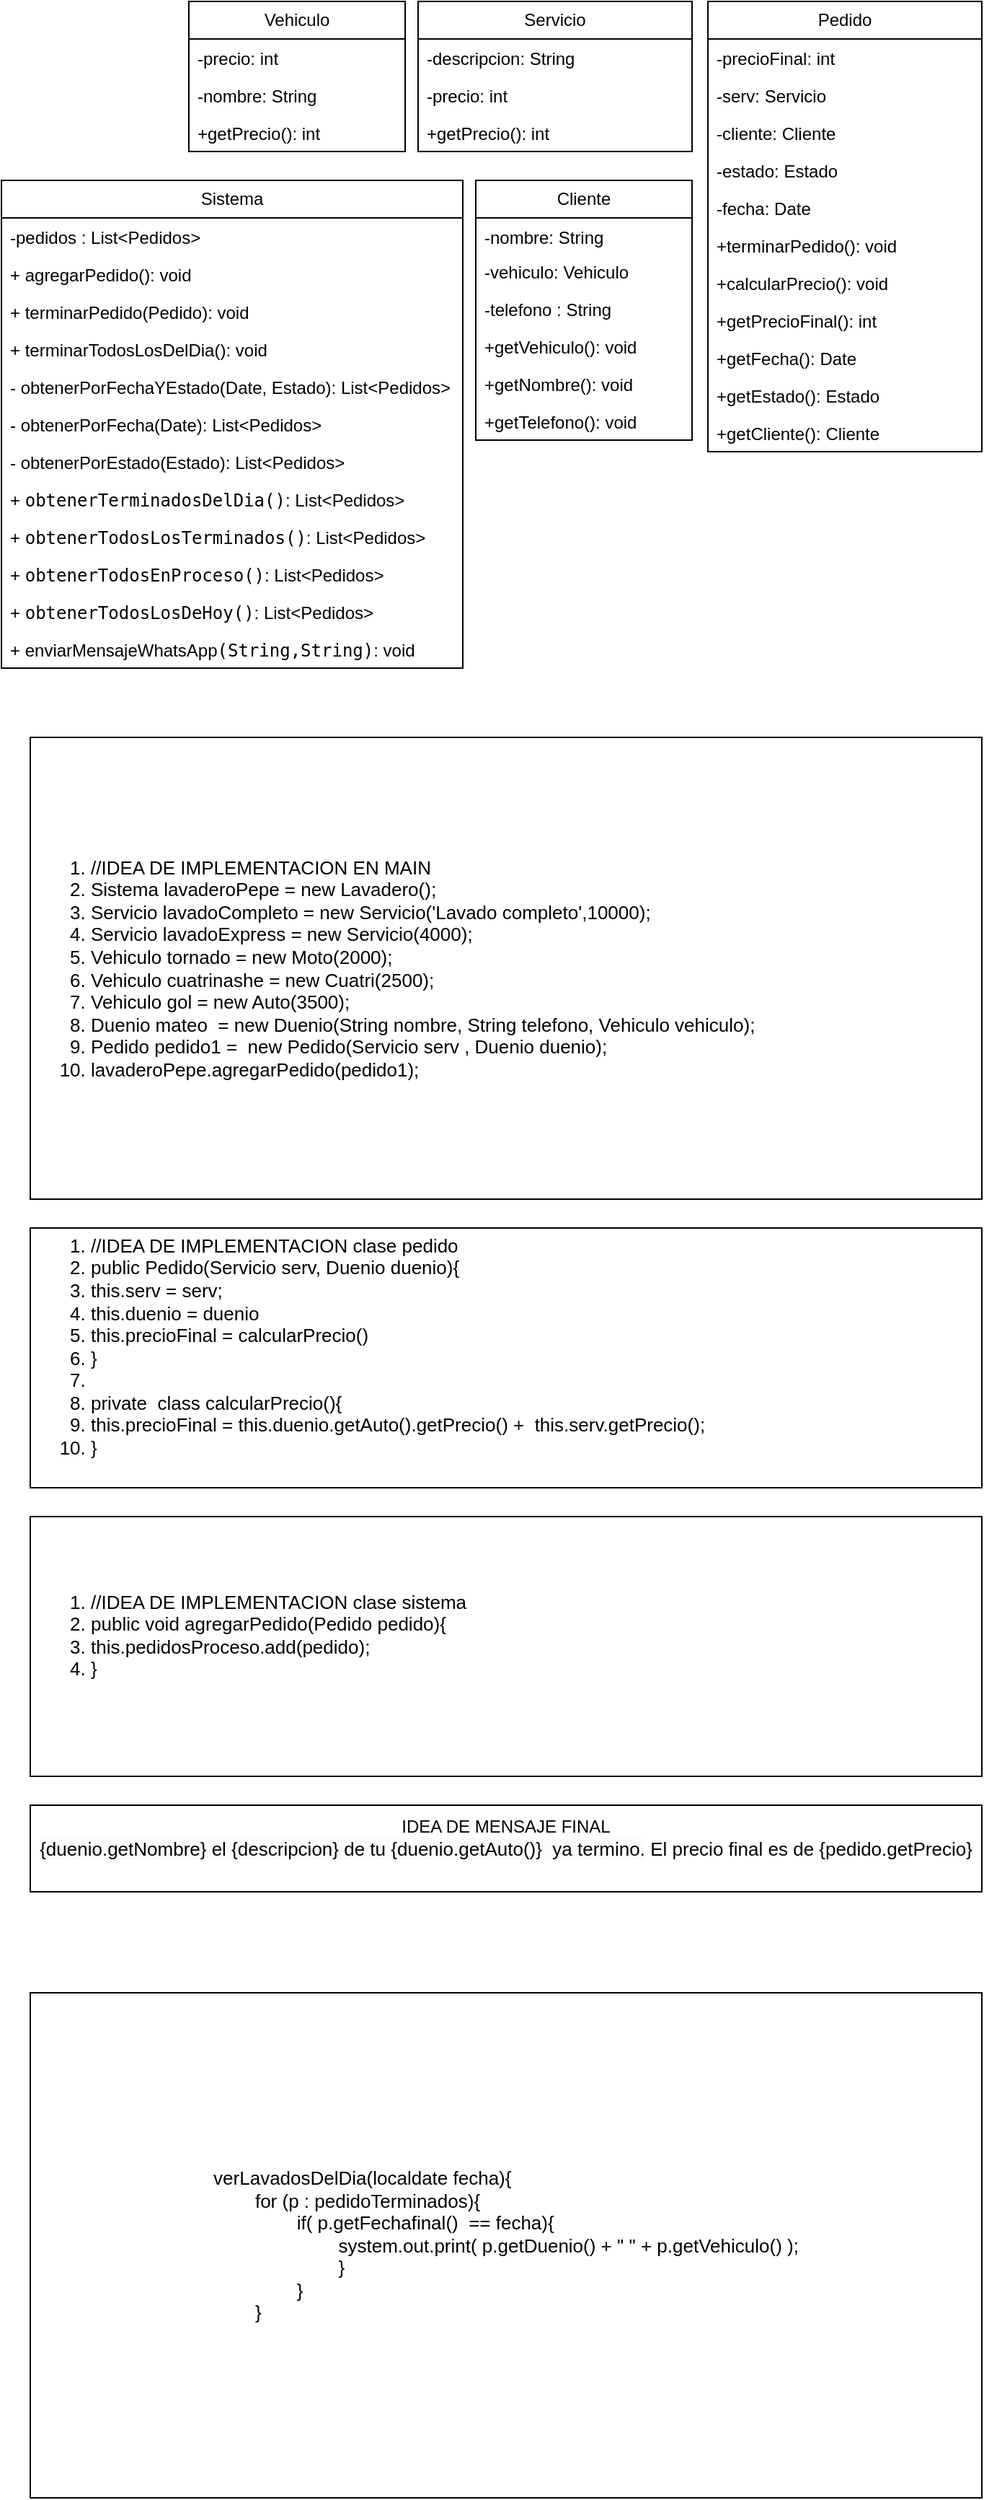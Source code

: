 <mxfile version="24.5.4" type="github">
  <diagram name="Página-1" id="CkxE3yKQA0i2UnwM9u5i">
    <mxGraphModel dx="1147" dy="597" grid="1" gridSize="10" guides="1" tooltips="1" connect="1" arrows="1" fold="1" page="1" pageScale="1" pageWidth="827" pageHeight="1169" math="0" shadow="0">
      <root>
        <mxCell id="0" />
        <mxCell id="1" parent="0" />
        <mxCell id="MSu1woiN6aCO-VKqVVvc-2" value="Vehiculo" style="swimlane;fontStyle=0;childLayout=stackLayout;horizontal=1;startSize=26;fillColor=none;horizontalStack=0;resizeParent=1;resizeParentMax=0;resizeLast=0;collapsible=1;marginBottom=0;whiteSpace=wrap;html=1;" parent="1" vertex="1">
          <mxGeometry x="140" y="80" width="150" height="104" as="geometry" />
        </mxCell>
        <mxCell id="6mT3PXopwbZAH2ROb1fR-1" value="-precio: int" style="text;strokeColor=none;fillColor=none;align=left;verticalAlign=top;spacingLeft=4;spacingRight=4;overflow=hidden;rotatable=0;points=[[0,0.5],[1,0.5]];portConstraint=eastwest;whiteSpace=wrap;html=1;" vertex="1" parent="MSu1woiN6aCO-VKqVVvc-2">
          <mxGeometry y="26" width="150" height="26" as="geometry" />
        </mxCell>
        <mxCell id="MSu1woiN6aCO-VKqVVvc-29" value="-nombre: String" style="text;strokeColor=none;fillColor=none;align=left;verticalAlign=top;spacingLeft=4;spacingRight=4;overflow=hidden;rotatable=0;points=[[0,0.5],[1,0.5]];portConstraint=eastwest;whiteSpace=wrap;html=1;" parent="MSu1woiN6aCO-VKqVVvc-2" vertex="1">
          <mxGeometry y="52" width="150" height="26" as="geometry" />
        </mxCell>
        <mxCell id="MSu1woiN6aCO-VKqVVvc-52" value="+getPrecio(): int" style="text;strokeColor=none;fillColor=none;align=left;verticalAlign=top;spacingLeft=4;spacingRight=4;overflow=hidden;rotatable=0;points=[[0,0.5],[1,0.5]];portConstraint=eastwest;whiteSpace=wrap;html=1;" parent="MSu1woiN6aCO-VKqVVvc-2" vertex="1">
          <mxGeometry y="78" width="150" height="26" as="geometry" />
        </mxCell>
        <mxCell id="MSu1woiN6aCO-VKqVVvc-6" value="Cliente" style="swimlane;fontStyle=0;childLayout=stackLayout;horizontal=1;startSize=26;fillColor=none;horizontalStack=0;resizeParent=1;resizeParentMax=0;resizeLast=0;collapsible=1;marginBottom=0;whiteSpace=wrap;html=1;" parent="1" vertex="1">
          <mxGeometry x="339" y="204" width="150" height="180" as="geometry" />
        </mxCell>
        <mxCell id="MSu1woiN6aCO-VKqVVvc-26" value="-nombre: String" style="text;strokeColor=none;fillColor=none;align=left;verticalAlign=top;spacingLeft=4;spacingRight=4;overflow=hidden;rotatable=0;points=[[0,0.5],[1,0.5]];portConstraint=eastwest;whiteSpace=wrap;html=1;" parent="MSu1woiN6aCO-VKqVVvc-6" vertex="1">
          <mxGeometry y="26" width="150" height="24" as="geometry" />
        </mxCell>
        <mxCell id="MSu1woiN6aCO-VKqVVvc-7" value="-vehiculo: Vehiculo&lt;div&gt;&lt;br&gt;&lt;/div&gt;" style="text;strokeColor=none;fillColor=none;align=left;verticalAlign=top;spacingLeft=4;spacingRight=4;overflow=hidden;rotatable=0;points=[[0,0.5],[1,0.5]];portConstraint=eastwest;whiteSpace=wrap;html=1;" parent="MSu1woiN6aCO-VKqVVvc-6" vertex="1">
          <mxGeometry y="50" width="150" height="26" as="geometry" />
        </mxCell>
        <mxCell id="MSu1woiN6aCO-VKqVVvc-25" value="-telefono : String" style="text;strokeColor=none;fillColor=none;align=left;verticalAlign=top;spacingLeft=4;spacingRight=4;overflow=hidden;rotatable=0;points=[[0,0.5],[1,0.5]];portConstraint=eastwest;whiteSpace=wrap;html=1;" parent="MSu1woiN6aCO-VKqVVvc-6" vertex="1">
          <mxGeometry y="76" width="150" height="26" as="geometry" />
        </mxCell>
        <mxCell id="MSu1woiN6aCO-VKqVVvc-54" value="&lt;div&gt;+getVehiculo(): void&lt;/div&gt;" style="text;strokeColor=none;fillColor=none;align=left;verticalAlign=top;spacingLeft=4;spacingRight=4;overflow=hidden;rotatable=0;points=[[0,0.5],[1,0.5]];portConstraint=eastwest;whiteSpace=wrap;html=1;" parent="MSu1woiN6aCO-VKqVVvc-6" vertex="1">
          <mxGeometry y="102" width="150" height="26" as="geometry" />
        </mxCell>
        <mxCell id="MSu1woiN6aCO-VKqVVvc-53" value="&lt;div&gt;+getNombre(): void&lt;/div&gt;" style="text;strokeColor=none;fillColor=none;align=left;verticalAlign=top;spacingLeft=4;spacingRight=4;overflow=hidden;rotatable=0;points=[[0,0.5],[1,0.5]];portConstraint=eastwest;whiteSpace=wrap;html=1;" parent="MSu1woiN6aCO-VKqVVvc-6" vertex="1">
          <mxGeometry y="128" width="150" height="26" as="geometry" />
        </mxCell>
        <mxCell id="MSu1woiN6aCO-VKqVVvc-55" value="&lt;div&gt;+getTelefono(): void&lt;/div&gt;" style="text;strokeColor=none;fillColor=none;align=left;verticalAlign=top;spacingLeft=4;spacingRight=4;overflow=hidden;rotatable=0;points=[[0,0.5],[1,0.5]];portConstraint=eastwest;whiteSpace=wrap;html=1;" parent="MSu1woiN6aCO-VKqVVvc-6" vertex="1">
          <mxGeometry y="154" width="150" height="26" as="geometry" />
        </mxCell>
        <mxCell id="MSu1woiN6aCO-VKqVVvc-9" value="Sistema" style="swimlane;fontStyle=0;childLayout=stackLayout;horizontal=1;startSize=26;fillColor=none;horizontalStack=0;resizeParent=1;resizeParentMax=0;resizeLast=0;collapsible=1;marginBottom=0;whiteSpace=wrap;html=1;" parent="1" vertex="1">
          <mxGeometry x="10" y="204" width="320" height="338" as="geometry" />
        </mxCell>
        <mxCell id="6mT3PXopwbZAH2ROb1fR-9" value="-pedidos : List&amp;lt;Pedidos&amp;gt;" style="text;strokeColor=none;fillColor=none;align=left;verticalAlign=top;spacingLeft=4;spacingRight=4;overflow=hidden;rotatable=0;points=[[0,0.5],[1,0.5]];portConstraint=eastwest;whiteSpace=wrap;html=1;" vertex="1" parent="MSu1woiN6aCO-VKqVVvc-9">
          <mxGeometry y="26" width="320" height="26" as="geometry" />
        </mxCell>
        <mxCell id="MSu1woiN6aCO-VKqVVvc-45" value="+ agregarPedido(): void" style="text;strokeColor=none;fillColor=none;align=left;verticalAlign=top;spacingLeft=4;spacingRight=4;overflow=hidden;rotatable=0;points=[[0,0.5],[1,0.5]];portConstraint=eastwest;whiteSpace=wrap;html=1;" parent="MSu1woiN6aCO-VKqVVvc-9" vertex="1">
          <mxGeometry y="52" width="320" height="26" as="geometry" />
        </mxCell>
        <mxCell id="MSu1woiN6aCO-VKqVVvc-59" value="+ terminarPedido(Pedido): void" style="text;strokeColor=none;fillColor=none;align=left;verticalAlign=top;spacingLeft=4;spacingRight=4;overflow=hidden;rotatable=0;points=[[0,0.5],[1,0.5]];portConstraint=eastwest;whiteSpace=wrap;html=1;" parent="MSu1woiN6aCO-VKqVVvc-9" vertex="1">
          <mxGeometry y="78" width="320" height="26" as="geometry" />
        </mxCell>
        <mxCell id="6mT3PXopwbZAH2ROb1fR-10" value="+ terminarTodosLosDelDia(): void" style="text;strokeColor=none;fillColor=none;align=left;verticalAlign=top;spacingLeft=4;spacingRight=4;overflow=hidden;rotatable=0;points=[[0,0.5],[1,0.5]];portConstraint=eastwest;whiteSpace=wrap;html=1;" vertex="1" parent="MSu1woiN6aCO-VKqVVvc-9">
          <mxGeometry y="104" width="320" height="26" as="geometry" />
        </mxCell>
        <mxCell id="6mT3PXopwbZAH2ROb1fR-11" value="- obtenerPorFechaYEstado(Date, Estado): List&amp;lt;Pedidos&amp;gt;" style="text;strokeColor=none;fillColor=none;align=left;verticalAlign=top;spacingLeft=4;spacingRight=4;overflow=hidden;rotatable=0;points=[[0,0.5],[1,0.5]];portConstraint=eastwest;whiteSpace=wrap;html=1;" vertex="1" parent="MSu1woiN6aCO-VKqVVvc-9">
          <mxGeometry y="130" width="320" height="26" as="geometry" />
        </mxCell>
        <mxCell id="6mT3PXopwbZAH2ROb1fR-13" value="- obtenerPorFecha(Date): List&amp;lt;Pedidos&amp;gt;" style="text;strokeColor=none;fillColor=none;align=left;verticalAlign=top;spacingLeft=4;spacingRight=4;overflow=hidden;rotatable=0;points=[[0,0.5],[1,0.5]];portConstraint=eastwest;whiteSpace=wrap;html=1;" vertex="1" parent="MSu1woiN6aCO-VKqVVvc-9">
          <mxGeometry y="156" width="320" height="26" as="geometry" />
        </mxCell>
        <mxCell id="6mT3PXopwbZAH2ROb1fR-12" value="- obtenerPorEstado(Estado): List&amp;lt;Pedidos&amp;gt;" style="text;strokeColor=none;fillColor=none;align=left;verticalAlign=top;spacingLeft=4;spacingRight=4;overflow=hidden;rotatable=0;points=[[0,0.5],[1,0.5]];portConstraint=eastwest;whiteSpace=wrap;html=1;" vertex="1" parent="MSu1woiN6aCO-VKqVVvc-9">
          <mxGeometry y="182" width="320" height="26" as="geometry" />
        </mxCell>
        <mxCell id="6mT3PXopwbZAH2ROb1fR-15" value="+&amp;nbsp;&lt;span style=&quot;font-family: &amp;quot;JetBrains Mono&amp;quot;, monospace;&quot;&gt;obtenerTerminadosDelDia&lt;/span&gt;&lt;span style=&quot;font-family: &amp;quot;JetBrains Mono&amp;quot;, monospace;&quot;&gt;()&lt;/span&gt;&lt;span style=&quot;background-color: initial;&quot;&gt;: List&amp;lt;Pedidos&amp;gt;&lt;/span&gt;" style="text;strokeColor=none;fillColor=none;align=left;verticalAlign=top;spacingLeft=4;spacingRight=4;overflow=hidden;rotatable=0;points=[[0,0.5],[1,0.5]];portConstraint=eastwest;whiteSpace=wrap;html=1;" vertex="1" parent="MSu1woiN6aCO-VKqVVvc-9">
          <mxGeometry y="208" width="320" height="26" as="geometry" />
        </mxCell>
        <mxCell id="6mT3PXopwbZAH2ROb1fR-14" value="+&amp;nbsp;&lt;span style=&quot;font-family: &amp;quot;JetBrains Mono&amp;quot;, monospace;&quot;&gt;obtenerTodosLosTerminados&lt;/span&gt;&lt;span style=&quot;font-family: &amp;quot;JetBrains Mono&amp;quot;, monospace;&quot;&gt;()&lt;/span&gt;&lt;span style=&quot;background-color: initial;&quot;&gt;: List&amp;lt;Pedidos&amp;gt;&lt;/span&gt;" style="text;strokeColor=none;fillColor=none;align=left;verticalAlign=top;spacingLeft=4;spacingRight=4;overflow=hidden;rotatable=0;points=[[0,0.5],[1,0.5]];portConstraint=eastwest;whiteSpace=wrap;html=1;" vertex="1" parent="MSu1woiN6aCO-VKqVVvc-9">
          <mxGeometry y="234" width="320" height="26" as="geometry" />
        </mxCell>
        <mxCell id="6mT3PXopwbZAH2ROb1fR-16" value="+&amp;nbsp;&lt;span style=&quot;font-family: &amp;quot;JetBrains Mono&amp;quot;, monospace;&quot;&gt;obtenerTodosEnProceso&lt;/span&gt;&lt;span style=&quot;font-family: &amp;quot;JetBrains Mono&amp;quot;, monospace;&quot;&gt;()&lt;/span&gt;&lt;span style=&quot;background-color: initial;&quot;&gt;: List&amp;lt;Pedidos&amp;gt;&lt;/span&gt;" style="text;strokeColor=none;fillColor=none;align=left;verticalAlign=top;spacingLeft=4;spacingRight=4;overflow=hidden;rotatable=0;points=[[0,0.5],[1,0.5]];portConstraint=eastwest;whiteSpace=wrap;html=1;" vertex="1" parent="MSu1woiN6aCO-VKqVVvc-9">
          <mxGeometry y="260" width="320" height="26" as="geometry" />
        </mxCell>
        <mxCell id="6mT3PXopwbZAH2ROb1fR-18" value="+&amp;nbsp;&lt;span style=&quot;font-family: &amp;quot;JetBrains Mono&amp;quot;, monospace;&quot;&gt;obtenerTodosLosDeHoy&lt;/span&gt;&lt;span style=&quot;font-family: &amp;quot;JetBrains Mono&amp;quot;, monospace;&quot;&gt;()&lt;/span&gt;&lt;span style=&quot;background-color: initial;&quot;&gt;: List&amp;lt;Pedidos&amp;gt;&lt;/span&gt;" style="text;strokeColor=none;fillColor=none;align=left;verticalAlign=top;spacingLeft=4;spacingRight=4;overflow=hidden;rotatable=0;points=[[0,0.5],[1,0.5]];portConstraint=eastwest;whiteSpace=wrap;html=1;" vertex="1" parent="MSu1woiN6aCO-VKqVVvc-9">
          <mxGeometry y="286" width="320" height="26" as="geometry" />
        </mxCell>
        <mxCell id="6mT3PXopwbZAH2ROb1fR-17" value="+ enviarMensajeWhatsApp&lt;span style=&quot;font-family: &amp;quot;JetBrains Mono&amp;quot;, monospace;&quot;&gt;(String,String)&lt;/span&gt;&lt;span style=&quot;background-color: initial;&quot;&gt;: void&lt;/span&gt;" style="text;strokeColor=none;fillColor=none;align=left;verticalAlign=top;spacingLeft=4;spacingRight=4;overflow=hidden;rotatable=0;points=[[0,0.5],[1,0.5]];portConstraint=eastwest;whiteSpace=wrap;html=1;" vertex="1" parent="MSu1woiN6aCO-VKqVVvc-9">
          <mxGeometry y="312" width="320" height="26" as="geometry" />
        </mxCell>
        <mxCell id="MSu1woiN6aCO-VKqVVvc-12" value="Pedido" style="swimlane;fontStyle=0;childLayout=stackLayout;horizontal=1;startSize=26;fillColor=none;horizontalStack=0;resizeParent=1;resizeParentMax=0;resizeLast=0;collapsible=1;marginBottom=0;whiteSpace=wrap;html=1;" parent="1" vertex="1">
          <mxGeometry x="500" y="80" width="190" height="312" as="geometry" />
        </mxCell>
        <mxCell id="MSu1woiN6aCO-VKqVVvc-43" value="-precioFinal: int" style="text;strokeColor=none;fillColor=none;align=left;verticalAlign=top;spacingLeft=4;spacingRight=4;overflow=hidden;rotatable=0;points=[[0,0.5],[1,0.5]];portConstraint=eastwest;whiteSpace=wrap;html=1;" parent="MSu1woiN6aCO-VKqVVvc-12" vertex="1">
          <mxGeometry y="26" width="190" height="26" as="geometry" />
        </mxCell>
        <mxCell id="MSu1woiN6aCO-VKqVVvc-46" value="-serv: Servicio" style="text;strokeColor=none;fillColor=none;align=left;verticalAlign=top;spacingLeft=4;spacingRight=4;overflow=hidden;rotatable=0;points=[[0,0.5],[1,0.5]];portConstraint=eastwest;whiteSpace=wrap;html=1;" parent="MSu1woiN6aCO-VKqVVvc-12" vertex="1">
          <mxGeometry y="52" width="190" height="26" as="geometry" />
        </mxCell>
        <mxCell id="MSu1woiN6aCO-VKqVVvc-47" value="-cliente: Cliente" style="text;strokeColor=none;fillColor=none;align=left;verticalAlign=top;spacingLeft=4;spacingRight=4;overflow=hidden;rotatable=0;points=[[0,0.5],[1,0.5]];portConstraint=eastwest;whiteSpace=wrap;html=1;" parent="MSu1woiN6aCO-VKqVVvc-12" vertex="1">
          <mxGeometry y="78" width="190" height="26" as="geometry" />
        </mxCell>
        <mxCell id="MSu1woiN6aCO-VKqVVvc-63" value="&lt;div&gt;-estado: Estado&lt;/div&gt;" style="text;strokeColor=none;fillColor=none;align=left;verticalAlign=top;spacingLeft=4;spacingRight=4;overflow=hidden;rotatable=0;points=[[0,0.5],[1,0.5]];portConstraint=eastwest;whiteSpace=wrap;html=1;" parent="MSu1woiN6aCO-VKqVVvc-12" vertex="1">
          <mxGeometry y="104" width="190" height="26" as="geometry" />
        </mxCell>
        <mxCell id="MSu1woiN6aCO-VKqVVvc-64" value="-fecha&lt;span style=&quot;color: rgba(0, 0, 0, 0); font-family: monospace; font-size: 0px; text-wrap: nowrap;&quot;&gt;3CmxGraphModel%3E%3Croot%3E%3CmxCell%20id%3D%220%22%2F%3E%3CmxCell%20id%3D%221%22%20parent%3D%220%22%2F%3E%3CmxCell%20id%3D%222%22%20value%3D%22-duenio%3A%20Duenio%22%20style%3D%22text%3BstrokeColor%3Dnone%3BfillColor%3Dnone%3Balign%3Dleft%3BverticalAlign%3Dtop%3BspacingLeft%3D4%3BspacingRight%3D4%3Boverflow%3Dhidden%3Brotatable%3D0%3Bpoints%3D%5B%5B0%2C0.5%5D%2C%5B1%2C0.5%5D%5D%3BportConstraint%3Deastwest%3BwhiteSpace%3Dwrap%3Bhtml%3D1%3B%22%20vertex%3D%221%22%20parent%3D%221%22%3E%3CmxGeometry%20x%3D%22280%22%20y%3D%22408%22%20width%3D%22190%22%20height%3D%2226%22%20as%3D%22geometry%22%2F%3E%3C%2FmxCell%3E%3C%2Froot%3E%3C%2FmxGraphModel%3E&lt;/span&gt;: Date&lt;div&gt;&lt;br&gt;&lt;/div&gt;" style="text;strokeColor=none;fillColor=none;align=left;verticalAlign=top;spacingLeft=4;spacingRight=4;overflow=hidden;rotatable=0;points=[[0,0.5],[1,0.5]];portConstraint=eastwest;whiteSpace=wrap;html=1;" parent="MSu1woiN6aCO-VKqVVvc-12" vertex="1">
          <mxGeometry y="130" width="190" height="26" as="geometry" />
        </mxCell>
        <mxCell id="MSu1woiN6aCO-VKqVVvc-44" value="+terminarPedido(): void" style="text;strokeColor=none;fillColor=none;align=left;verticalAlign=top;spacingLeft=4;spacingRight=4;overflow=hidden;rotatable=0;points=[[0,0.5],[1,0.5]];portConstraint=eastwest;whiteSpace=wrap;html=1;" parent="MSu1woiN6aCO-VKqVVvc-12" vertex="1">
          <mxGeometry y="156" width="190" height="26" as="geometry" />
        </mxCell>
        <mxCell id="6mT3PXopwbZAH2ROb1fR-4" value="+calcularPrecio(): void" style="text;strokeColor=none;fillColor=none;align=left;verticalAlign=top;spacingLeft=4;spacingRight=4;overflow=hidden;rotatable=0;points=[[0,0.5],[1,0.5]];portConstraint=eastwest;whiteSpace=wrap;html=1;" vertex="1" parent="MSu1woiN6aCO-VKqVVvc-12">
          <mxGeometry y="182" width="190" height="26" as="geometry" />
        </mxCell>
        <mxCell id="6mT3PXopwbZAH2ROb1fR-6" value="+getPrecioFinal(): int" style="text;strokeColor=none;fillColor=none;align=left;verticalAlign=top;spacingLeft=4;spacingRight=4;overflow=hidden;rotatable=0;points=[[0,0.5],[1,0.5]];portConstraint=eastwest;whiteSpace=wrap;html=1;" vertex="1" parent="MSu1woiN6aCO-VKqVVvc-12">
          <mxGeometry y="208" width="190" height="26" as="geometry" />
        </mxCell>
        <mxCell id="6mT3PXopwbZAH2ROb1fR-7" value="+getFecha(): Date" style="text;strokeColor=none;fillColor=none;align=left;verticalAlign=top;spacingLeft=4;spacingRight=4;overflow=hidden;rotatable=0;points=[[0,0.5],[1,0.5]];portConstraint=eastwest;whiteSpace=wrap;html=1;" vertex="1" parent="MSu1woiN6aCO-VKqVVvc-12">
          <mxGeometry y="234" width="190" height="26" as="geometry" />
        </mxCell>
        <mxCell id="6mT3PXopwbZAH2ROb1fR-5" value="+getEstado(): Estado" style="text;strokeColor=none;fillColor=none;align=left;verticalAlign=top;spacingLeft=4;spacingRight=4;overflow=hidden;rotatable=0;points=[[0,0.5],[1,0.5]];portConstraint=eastwest;whiteSpace=wrap;html=1;" vertex="1" parent="MSu1woiN6aCO-VKqVVvc-12">
          <mxGeometry y="260" width="190" height="26" as="geometry" />
        </mxCell>
        <mxCell id="6mT3PXopwbZAH2ROb1fR-8" value="+getCliente(): Cliente" style="text;strokeColor=none;fillColor=none;align=left;verticalAlign=top;spacingLeft=4;spacingRight=4;overflow=hidden;rotatable=0;points=[[0,0.5],[1,0.5]];portConstraint=eastwest;whiteSpace=wrap;html=1;" vertex="1" parent="MSu1woiN6aCO-VKqVVvc-12">
          <mxGeometry y="286" width="190" height="26" as="geometry" />
        </mxCell>
        <mxCell id="MSu1woiN6aCO-VKqVVvc-14" value="Servicio" style="swimlane;fontStyle=0;childLayout=stackLayout;horizontal=1;startSize=26;fillColor=none;horizontalStack=0;resizeParent=1;resizeParentMax=0;resizeLast=0;collapsible=1;marginBottom=0;whiteSpace=wrap;html=1;" parent="1" vertex="1">
          <mxGeometry x="299" y="80" width="190" height="104" as="geometry" />
        </mxCell>
        <mxCell id="MSu1woiN6aCO-VKqVVvc-50" value="-descripcion: String" style="text;strokeColor=none;fillColor=none;align=left;verticalAlign=top;spacingLeft=4;spacingRight=4;overflow=hidden;rotatable=0;points=[[0,0.5],[1,0.5]];portConstraint=eastwest;whiteSpace=wrap;html=1;" parent="MSu1woiN6aCO-VKqVVvc-14" vertex="1">
          <mxGeometry y="26" width="190" height="26" as="geometry" />
        </mxCell>
        <mxCell id="MSu1woiN6aCO-VKqVVvc-15" value="-precio: int" style="text;strokeColor=none;fillColor=none;align=left;verticalAlign=top;spacingLeft=4;spacingRight=4;overflow=hidden;rotatable=0;points=[[0,0.5],[1,0.5]];portConstraint=eastwest;whiteSpace=wrap;html=1;" parent="MSu1woiN6aCO-VKqVVvc-14" vertex="1">
          <mxGeometry y="52" width="190" height="26" as="geometry" />
        </mxCell>
        <mxCell id="6mT3PXopwbZAH2ROb1fR-3" value="+getPrecio(): int" style="text;strokeColor=none;fillColor=none;align=left;verticalAlign=top;spacingLeft=4;spacingRight=4;overflow=hidden;rotatable=0;points=[[0,0.5],[1,0.5]];portConstraint=eastwest;whiteSpace=wrap;html=1;" vertex="1" parent="MSu1woiN6aCO-VKqVVvc-14">
          <mxGeometry y="78" width="190" height="26" as="geometry" />
        </mxCell>
        <mxCell id="MSu1woiN6aCO-VKqVVvc-17" value="&lt;ol style=&quot;font-size: 13px;&quot;&gt;&lt;li style=&quot;font-size: 13px;&quot;&gt;&lt;span style=&quot;background-color: initial; font-size: 13px;&quot;&gt;//IDEA DE IMPLEMENTACION EN MAIN&lt;/span&gt;&lt;/li&gt;&lt;li style=&quot;font-size: 13px;&quot;&gt;&lt;span style=&quot;background-color: initial; font-size: 13px;&quot;&gt;Sistema lavaderoPepe = new Lavadero();&lt;/span&gt;&lt;/li&gt;&lt;li style=&quot;font-size: 13px;&quot;&gt;Servicio lavadoCompleto = new Servicio(&#39;Lavado completo&#39;,10000);&lt;/li&gt;&lt;li style=&quot;font-size: 13px;&quot;&gt;&lt;span style=&quot;background-color: initial; font-size: 13px;&quot;&gt;Servicio lavadoExpress = new Servicio(4000);&lt;/span&gt;&lt;/li&gt;&lt;li style=&quot;font-size: 13px;&quot;&gt;Vehiculo tornado = new Moto(2000);&lt;/li&gt;&lt;li style=&quot;font-size: 13px;&quot;&gt;Vehiculo cuatrinashe = new Cuatri(2500);&lt;/li&gt;&lt;li style=&quot;font-size: 13px;&quot;&gt;Vehiculo gol = new Auto(3500);&lt;/li&gt;&lt;li style=&quot;font-size: 13px;&quot;&gt;Duenio mateo&amp;nbsp; = new Duenio(String nombre, String telefono, Vehiculo vehiculo);&lt;/li&gt;&lt;li style=&quot;font-size: 13px;&quot;&gt;Pedido pedido1 =&amp;nbsp; new Pedido(Servicio serv , Duenio duenio);&lt;/li&gt;&lt;li style=&quot;font-size: 13px;&quot;&gt;lavaderoPepe.agregarPedido(pedido1);&lt;/li&gt;&lt;/ol&gt;" style="rounded=0;whiteSpace=wrap;html=1;align=left;fillColor=default;fontSize=13;labelPosition=center;verticalLabelPosition=middle;verticalAlign=middle;textDirection=ltr;" parent="1" vertex="1">
          <mxGeometry x="30" y="590" width="660" height="320" as="geometry" />
        </mxCell>
        <mxCell id="MSu1woiN6aCO-VKqVVvc-49" value="&lt;ol style=&quot;font-size: 13px;&quot;&gt;&lt;li style=&quot;font-size: 13px;&quot;&gt;//IDEA DE IMPLEMENTACION clase pedido&lt;/li&gt;&lt;li style=&quot;font-size: 13px;&quot;&gt;&lt;span style=&quot;background-color: initial;&quot;&gt;public Pedido(Servicio serv, Duenio duenio){&lt;/span&gt;&lt;br&gt;&lt;/li&gt;&lt;li style=&quot;font-size: 13px;&quot;&gt;this.serv = serv;&lt;/li&gt;&lt;li style=&quot;font-size: 13px;&quot;&gt;this.duenio = duenio&lt;/li&gt;&lt;li style=&quot;font-size: 13px;&quot;&gt;this.precioFinal = calcularPrecio()&lt;/li&gt;&lt;li style=&quot;font-size: 13px;&quot;&gt;}&lt;/li&gt;&lt;li style=&quot;font-size: 13px;&quot;&gt;&lt;br&gt;&lt;/li&gt;&lt;li style=&quot;font-size: 13px;&quot;&gt;private&amp;nbsp; class calcularPrecio(){&lt;/li&gt;&lt;li style=&quot;font-size: 13px;&quot;&gt;this.precioFinal = this.duenio.getAuto().getPrecio() +&amp;nbsp; this.serv.getPrecio();&lt;/li&gt;&lt;li style=&quot;font-size: 13px;&quot;&gt;}&lt;/li&gt;&lt;/ol&gt;&lt;div&gt;&lt;br&gt;&lt;/div&gt;" style="rounded=0;whiteSpace=wrap;html=1;align=left;fillColor=default;fontSize=13;labelPosition=center;verticalLabelPosition=middle;verticalAlign=middle;textDirection=ltr;" parent="1" vertex="1">
          <mxGeometry x="30" y="930" width="660" height="180" as="geometry" />
        </mxCell>
        <mxCell id="MSu1woiN6aCO-VKqVVvc-57" value="IDEA DE MENSAJE FINAL&lt;br&gt;&lt;span style=&quot;color: rgb(0, 0, 0); font-family: Helvetica; font-size: 13px; font-style: normal; font-variant-ligatures: normal; font-variant-caps: normal; font-weight: 400; letter-spacing: normal; orphans: 2; text-align: left; text-indent: 0px; text-transform: none; widows: 2; word-spacing: 0px; -webkit-text-stroke-width: 0px; white-space: normal; background-color: rgb(251, 251, 251); text-decoration-thickness: initial; text-decoration-style: initial; text-decoration-color: initial; display: inline !important; float: none;&quot;&gt;{duenio.getNombre} el {descripcion} de tu {duenio.getAuto()}&amp;nbsp; ya termino.&lt;/span&gt;&lt;span style=&quot;forced-color-adjust: none; color: rgb(0, 0, 0); font-family: Helvetica; font-size: 13px; font-style: normal; font-variant-ligatures: normal; font-variant-caps: normal; font-weight: 400; letter-spacing: normal; orphans: 2; text-align: left; text-indent: 0px; text-transform: none; widows: 2; word-spacing: 0px; -webkit-text-stroke-width: 0px; white-space: normal; background-color: initial; text-decoration-thickness: initial; text-decoration-style: initial; text-decoration-color: initial;&quot;&gt;&amp;nbsp;El precio final es de {pedido.getPrecio}&lt;/span&gt;&lt;div&gt;&lt;br/&gt;&lt;/div&gt;" style="rounded=0;whiteSpace=wrap;html=1;" parent="1" vertex="1">
          <mxGeometry x="30" y="1330" width="660" height="60" as="geometry" />
        </mxCell>
        <mxCell id="MSu1woiN6aCO-VKqVVvc-58" value="&lt;ol style=&quot;font-size: 13px;&quot;&gt;&lt;li style=&quot;font-size: 13px;&quot;&gt;//IDEA DE IMPLEMENTACION clase sistema&lt;/li&gt;&lt;li style=&quot;font-size: 13px;&quot;&gt;public void agregarPedido(Pedido pedido){&lt;/li&gt;&lt;li style=&quot;font-size: 13px;&quot;&gt;this.pedidosProceso.add(pedido);&lt;/li&gt;&lt;li style=&quot;font-size: 13px;&quot;&gt;}&lt;/li&gt;&lt;/ol&gt;&lt;div&gt;&lt;br&gt;&lt;/div&gt;" style="rounded=0;whiteSpace=wrap;html=1;align=left;fillColor=default;fontSize=13;labelPosition=center;verticalLabelPosition=middle;verticalAlign=middle;textDirection=ltr;" parent="1" vertex="1">
          <mxGeometry x="30" y="1130" width="660" height="180" as="geometry" />
        </mxCell>
        <mxCell id="MSu1woiN6aCO-VKqVVvc-65" value="&lt;div style=&quot;text-align: left;&quot;&gt;&lt;span style=&quot;font-size: 13px;&quot;&gt;verLavadosDelDia(localdate fecha){&lt;/span&gt;&lt;/div&gt;&lt;div style=&quot;text-align: left;&quot;&gt;&lt;span style=&quot;font-size: 13px;&quot;&gt;&lt;span style=&quot;white-space: pre;&quot;&gt;&#x9;&lt;/span&gt;for (p : pedidoTerminados){&lt;/span&gt;&lt;/div&gt;&lt;div style=&quot;text-align: left;&quot;&gt;&lt;span style=&quot;font-size: 13px;&quot;&gt;&lt;span style=&quot;white-space: pre;&quot;&gt;&#x9;&lt;span style=&quot;white-space: pre;&quot;&gt;&#x9;&lt;/span&gt;&lt;/span&gt;if( p.getFechafinal&lt;/span&gt;&lt;span style=&quot;font-size: 13px; background-color: initial;&quot;&gt;()&amp;nbsp; == fecha&lt;/span&gt;&lt;span style=&quot;font-size: 13px; background-color: initial;&quot;&gt;){&lt;/span&gt;&lt;/div&gt;&lt;div style=&quot;text-align: left;&quot;&gt;&lt;span style=&quot;font-size: 13px; background-color: initial;&quot;&gt;&lt;span style=&quot;white-space: pre;&quot;&gt;&#x9;&lt;span style=&quot;white-space: pre;&quot;&gt;&#x9;&lt;/span&gt;&lt;span style=&quot;white-space: pre;&quot;&gt;&#x9;&lt;/span&gt;&lt;/span&gt;system.out.print( p.getDuenio() + &quot; &quot; + p.getVehiculo() );&lt;/span&gt;&lt;/div&gt;&lt;div style=&quot;text-align: left;&quot;&gt;&lt;span style=&quot;background-color: initial; font-size: 13px;&quot;&gt;&lt;span style=&quot;white-space: pre;&quot;&gt;&#x9;&lt;span style=&quot;white-space: pre;&quot;&gt;&#x9;&lt;span style=&quot;white-space: pre;&quot;&gt;&#x9;&lt;/span&gt;&lt;/span&gt;&lt;/span&gt;}&lt;/span&gt;&lt;br&gt;&lt;/div&gt;&lt;div style=&quot;text-align: left;&quot;&gt;&lt;span style=&quot;font-size: 13px;&quot;&gt;&lt;span style=&quot;white-space: pre;&quot;&gt;&#x9;&lt;span style=&quot;white-space: pre;&quot;&gt;&#x9;&lt;/span&gt;&lt;/span&gt;}&lt;/span&gt;&lt;/div&gt;&lt;div style=&quot;text-align: left;&quot;&gt;&lt;span style=&quot;font-size: 13px;&quot;&gt;&lt;span style=&quot;white-space: pre;&quot;&gt;&#x9;&lt;/span&gt;}&lt;/span&gt;&lt;/div&gt;" style="rounded=0;whiteSpace=wrap;html=1;" parent="1" vertex="1">
          <mxGeometry x="30" y="1460" width="660" height="350" as="geometry" />
        </mxCell>
      </root>
    </mxGraphModel>
  </diagram>
</mxfile>
